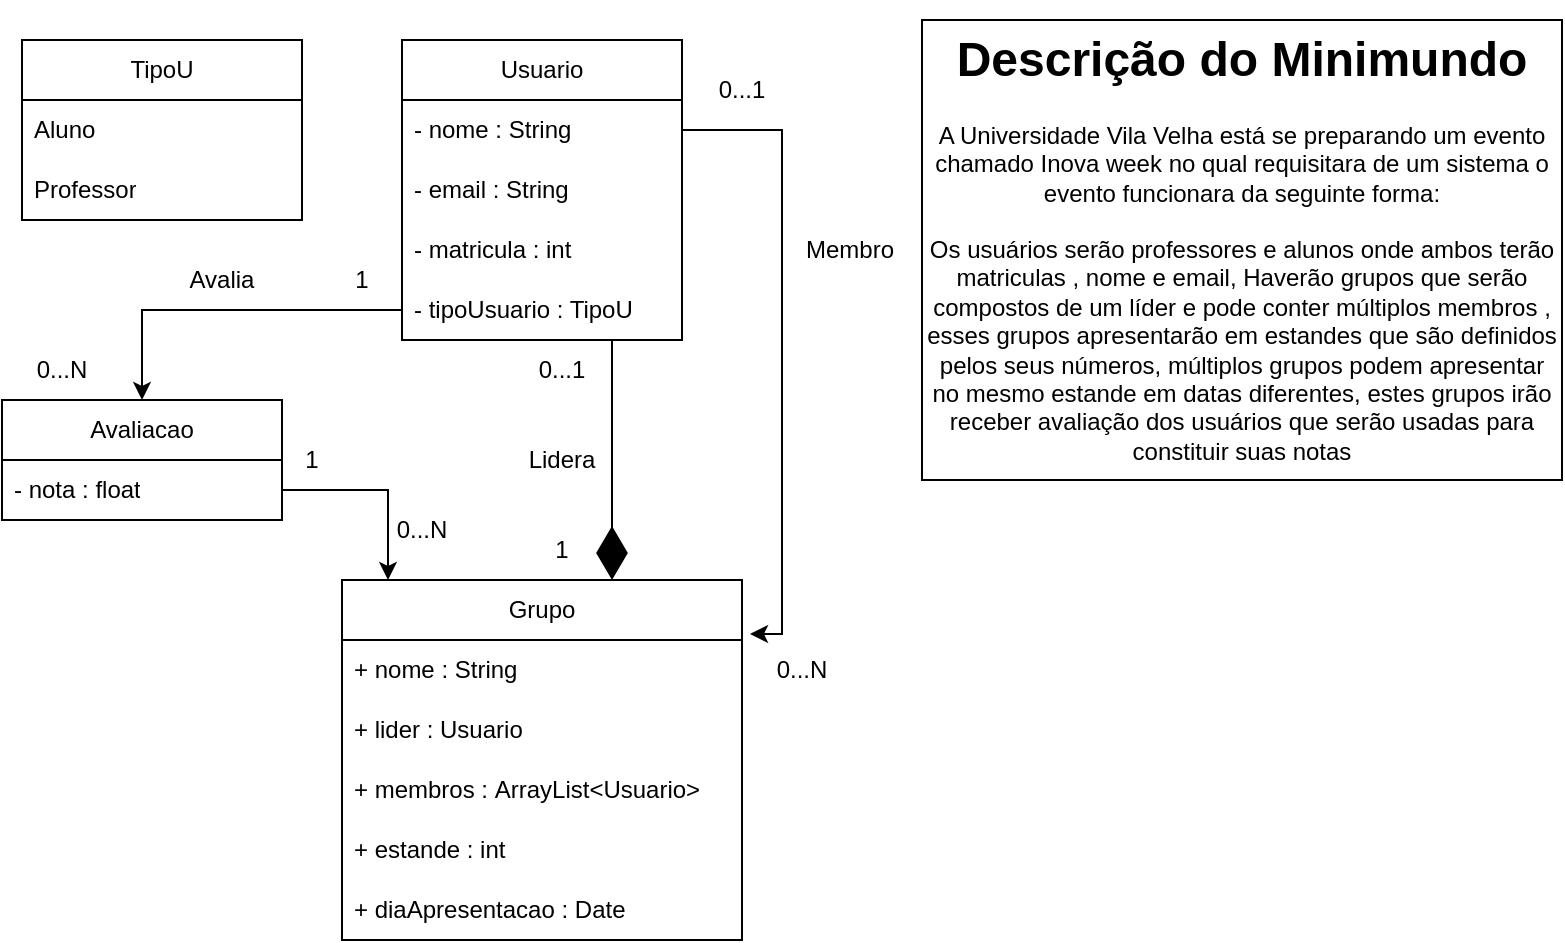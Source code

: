<mxfile version="22.0.6" type="google">
  <diagram name="Página-1" id="3tjLTiLHtz9_VUuNwOP5">
    <mxGraphModel grid="1" page="1" gridSize="10" guides="1" tooltips="1" connect="1" arrows="1" fold="1" pageScale="1" pageWidth="827" pageHeight="1169" math="0" shadow="0">
      <root>
        <mxCell id="0" />
        <mxCell id="1" parent="0" />
        <mxCell id="1Z-EKGWtkfxlWRs_GhpJ-11" value="" style="rounded=0;whiteSpace=wrap;html=1;fillColor=default;" vertex="1" parent="1">
          <mxGeometry x="480" y="40" width="320" height="230" as="geometry" />
        </mxCell>
        <mxCell id="1Z-EKGWtkfxlWRs_GhpJ-2" value="&lt;h1&gt;Descrição do Minimundo&lt;/h1&gt;&lt;p&gt;A Universidade Vila Velha está se preparando um evento chamado Inova week no qual requisitara de um sistema o evento funcionara da seguinte forma:&lt;/p&gt;&lt;p&gt;&lt;br&gt;&lt;/p&gt;" style="text;html=1;strokeColor=none;fillColor=none;spacing=5;spacingTop=-20;whiteSpace=wrap;overflow=hidden;rounded=0;align=center;" vertex="1" parent="1">
          <mxGeometry x="480" y="40" width="320" height="100" as="geometry" />
        </mxCell>
        <mxCell id="1Z-EKGWtkfxlWRs_GhpJ-12" value="Usuario" style="swimlane;fontStyle=0;childLayout=stackLayout;horizontal=1;startSize=30;horizontalStack=0;resizeParent=1;resizeParentMax=0;resizeLast=0;collapsible=1;marginBottom=0;whiteSpace=wrap;html=1;" vertex="1" parent="1">
          <mxGeometry x="220" y="50" width="140" height="150" as="geometry" />
        </mxCell>
        <mxCell id="1Z-EKGWtkfxlWRs_GhpJ-13" value="- nome : String" style="text;strokeColor=none;fillColor=none;align=left;verticalAlign=middle;spacingLeft=4;spacingRight=4;overflow=hidden;points=[[0,0.5],[1,0.5]];portConstraint=eastwest;rotatable=0;whiteSpace=wrap;html=1;" vertex="1" parent="1Z-EKGWtkfxlWRs_GhpJ-12">
          <mxGeometry y="30" width="140" height="30" as="geometry" />
        </mxCell>
        <mxCell id="1Z-EKGWtkfxlWRs_GhpJ-14" value="- email : String" style="text;strokeColor=none;fillColor=none;align=left;verticalAlign=middle;spacingLeft=4;spacingRight=4;overflow=hidden;points=[[0,0.5],[1,0.5]];portConstraint=eastwest;rotatable=0;whiteSpace=wrap;html=1;" vertex="1" parent="1Z-EKGWtkfxlWRs_GhpJ-12">
          <mxGeometry y="60" width="140" height="30" as="geometry" />
        </mxCell>
        <mxCell id="1Z-EKGWtkfxlWRs_GhpJ-15" value="- matricula : int" style="text;strokeColor=none;fillColor=none;align=left;verticalAlign=middle;spacingLeft=4;spacingRight=4;overflow=hidden;points=[[0,0.5],[1,0.5]];portConstraint=eastwest;rotatable=0;whiteSpace=wrap;html=1;" vertex="1" parent="1Z-EKGWtkfxlWRs_GhpJ-12">
          <mxGeometry y="90" width="140" height="30" as="geometry" />
        </mxCell>
        <mxCell id="URl97airQz1zVwvpBjPs-1" value="- tipoUsuario : TipoU" style="text;strokeColor=none;fillColor=none;align=left;verticalAlign=middle;spacingLeft=4;spacingRight=4;overflow=hidden;points=[[0,0.5],[1,0.5]];portConstraint=eastwest;rotatable=0;whiteSpace=wrap;html=1;" vertex="1" parent="1Z-EKGWtkfxlWRs_GhpJ-12">
          <mxGeometry y="120" width="140" height="30" as="geometry" />
        </mxCell>
        <mxCell id="URl97airQz1zVwvpBjPs-2" value="Grupo" style="swimlane;fontStyle=0;childLayout=stackLayout;horizontal=1;startSize=30;horizontalStack=0;resizeParent=1;resizeParentMax=0;resizeLast=0;collapsible=1;marginBottom=0;whiteSpace=wrap;html=1;" vertex="1" parent="1">
          <mxGeometry x="190" y="320" width="200" height="180" as="geometry" />
        </mxCell>
        <mxCell id="URl97airQz1zVwvpBjPs-3" value="+ nome : String" style="text;strokeColor=none;fillColor=none;align=left;verticalAlign=middle;spacingLeft=4;spacingRight=4;overflow=hidden;points=[[0,0.5],[1,0.5]];portConstraint=eastwest;rotatable=0;whiteSpace=wrap;html=1;" vertex="1" parent="URl97airQz1zVwvpBjPs-2">
          <mxGeometry y="30" width="200" height="30" as="geometry" />
        </mxCell>
        <mxCell id="URl97airQz1zVwvpBjPs-4" value="+ lider : Usuario" style="text;strokeColor=none;fillColor=none;align=left;verticalAlign=middle;spacingLeft=4;spacingRight=4;overflow=hidden;points=[[0,0.5],[1,0.5]];portConstraint=eastwest;rotatable=0;whiteSpace=wrap;html=1;" vertex="1" parent="URl97airQz1zVwvpBjPs-2">
          <mxGeometry y="60" width="200" height="30" as="geometry" />
        </mxCell>
        <mxCell id="URl97airQz1zVwvpBjPs-5" value="+ membros :&amp;nbsp;ArrayList&amp;lt;Usuario&amp;gt;" style="text;strokeColor=none;fillColor=none;align=left;verticalAlign=middle;spacingLeft=4;spacingRight=4;overflow=hidden;points=[[0,0.5],[1,0.5]];portConstraint=eastwest;rotatable=0;whiteSpace=wrap;html=1;" vertex="1" parent="URl97airQz1zVwvpBjPs-2">
          <mxGeometry y="90" width="200" height="30" as="geometry" />
        </mxCell>
        <mxCell id="URl97airQz1zVwvpBjPs-6" value="+ estande : int" style="text;strokeColor=none;fillColor=none;align=left;verticalAlign=middle;spacingLeft=4;spacingRight=4;overflow=hidden;points=[[0,0.5],[1,0.5]];portConstraint=eastwest;rotatable=0;whiteSpace=wrap;html=1;" vertex="1" parent="URl97airQz1zVwvpBjPs-2">
          <mxGeometry y="120" width="200" height="30" as="geometry" />
        </mxCell>
        <mxCell id="URl97airQz1zVwvpBjPs-7" value="+ diaApresentacao : Date" style="text;strokeColor=none;fillColor=none;align=left;verticalAlign=middle;spacingLeft=4;spacingRight=4;overflow=hidden;points=[[0,0.5],[1,0.5]];portConstraint=eastwest;rotatable=0;whiteSpace=wrap;html=1;" vertex="1" parent="URl97airQz1zVwvpBjPs-2">
          <mxGeometry y="150" width="200" height="30" as="geometry" />
        </mxCell>
        <mxCell id="URl97airQz1zVwvpBjPs-8" value="Avaliacao" style="swimlane;fontStyle=0;childLayout=stackLayout;horizontal=1;startSize=30;horizontalStack=0;resizeParent=1;resizeParentMax=0;resizeLast=0;collapsible=1;marginBottom=0;whiteSpace=wrap;html=1;" vertex="1" parent="1">
          <mxGeometry x="20" y="230" width="140" height="60" as="geometry" />
        </mxCell>
        <mxCell id="URl97airQz1zVwvpBjPs-9" value="- nota : float" style="text;strokeColor=none;fillColor=none;align=left;verticalAlign=middle;spacingLeft=4;spacingRight=4;overflow=hidden;points=[[0,0.5],[1,0.5]];portConstraint=eastwest;rotatable=0;whiteSpace=wrap;html=1;" vertex="1" parent="URl97airQz1zVwvpBjPs-8">
          <mxGeometry y="30" width="140" height="30" as="geometry" />
        </mxCell>
        <mxCell id="mmOqT9my93Blq0aJhZTG-2" style="edgeStyle=orthogonalEdgeStyle;rounded=0;orthogonalLoop=1;jettySize=auto;html=1;exitX=0;exitY=0.5;exitDx=0;exitDy=0;" edge="1" parent="1" source="URl97airQz1zVwvpBjPs-1" target="URl97airQz1zVwvpBjPs-8">
          <mxGeometry relative="1" as="geometry" />
        </mxCell>
        <mxCell id="mmOqT9my93Blq0aJhZTG-3" style="edgeStyle=orthogonalEdgeStyle;rounded=0;orthogonalLoop=1;jettySize=auto;html=1;exitX=1;exitY=0.5;exitDx=0;exitDy=0;entryX=1.02;entryY=-0.1;entryDx=0;entryDy=0;entryPerimeter=0;" edge="1" parent="1" source="1Z-EKGWtkfxlWRs_GhpJ-13" target="URl97airQz1zVwvpBjPs-3">
          <mxGeometry relative="1" as="geometry" />
        </mxCell>
        <mxCell id="mmOqT9my93Blq0aJhZTG-5" value="0...1" style="text;html=1;strokeColor=none;fillColor=none;align=center;verticalAlign=middle;whiteSpace=wrap;rounded=0;" vertex="1" parent="1">
          <mxGeometry x="285" y="200" width="30" height="30" as="geometry" />
        </mxCell>
        <mxCell id="mmOqT9my93Blq0aJhZTG-6" value="1" style="text;html=1;strokeColor=none;fillColor=none;align=center;verticalAlign=middle;whiteSpace=wrap;rounded=0;" vertex="1" parent="1">
          <mxGeometry x="290" y="290" width="20" height="30" as="geometry" />
        </mxCell>
        <mxCell id="mmOqT9my93Blq0aJhZTG-7" value="Lidera" style="text;html=1;strokeColor=none;fillColor=none;align=center;verticalAlign=middle;whiteSpace=wrap;rounded=0;" vertex="1" parent="1">
          <mxGeometry x="270" y="245" width="60" height="30" as="geometry" />
        </mxCell>
        <mxCell id="mmOqT9my93Blq0aJhZTG-8" value="0...N" style="text;html=1;strokeColor=none;fillColor=none;align=center;verticalAlign=middle;whiteSpace=wrap;rounded=0;" vertex="1" parent="1">
          <mxGeometry x="390" y="350" width="60" height="30" as="geometry" />
        </mxCell>
        <mxCell id="mmOqT9my93Blq0aJhZTG-9" value="0...1" style="text;html=1;strokeColor=none;fillColor=none;align=center;verticalAlign=middle;whiteSpace=wrap;rounded=0;" vertex="1" parent="1">
          <mxGeometry x="360" y="60" width="60" height="30" as="geometry" />
        </mxCell>
        <mxCell id="mmOqT9my93Blq0aJhZTG-10" value="Membro" style="text;html=1;strokeColor=none;fillColor=none;align=center;verticalAlign=middle;whiteSpace=wrap;rounded=0;" vertex="1" parent="1">
          <mxGeometry x="414" y="140" width="60" height="30" as="geometry" />
        </mxCell>
        <mxCell id="mmOqT9my93Blq0aJhZTG-11" value="1" style="text;html=1;strokeColor=none;fillColor=none;align=center;verticalAlign=middle;whiteSpace=wrap;rounded=0;" vertex="1" parent="1">
          <mxGeometry x="170" y="155" width="60" height="30" as="geometry" />
        </mxCell>
        <mxCell id="mmOqT9my93Blq0aJhZTG-12" value="0...N" style="text;html=1;strokeColor=none;fillColor=none;align=center;verticalAlign=middle;whiteSpace=wrap;rounded=0;" vertex="1" parent="1">
          <mxGeometry x="20" y="200" width="60" height="30" as="geometry" />
        </mxCell>
        <mxCell id="mmOqT9my93Blq0aJhZTG-14" style="edgeStyle=orthogonalEdgeStyle;rounded=0;orthogonalLoop=1;jettySize=auto;html=1;exitX=1;exitY=0.5;exitDx=0;exitDy=0;entryX=0.115;entryY=0;entryDx=0;entryDy=0;entryPerimeter=0;" edge="1" parent="1" source="URl97airQz1zVwvpBjPs-9" target="URl97airQz1zVwvpBjPs-2">
          <mxGeometry relative="1" as="geometry" />
        </mxCell>
        <mxCell id="mmOqT9my93Blq0aJhZTG-16" value="1" style="text;html=1;strokeColor=none;fillColor=none;align=center;verticalAlign=middle;whiteSpace=wrap;rounded=0;" vertex="1" parent="1">
          <mxGeometry x="160" y="245" width="30" height="30" as="geometry" />
        </mxCell>
        <mxCell id="mmOqT9my93Blq0aJhZTG-19" value="0...N" style="text;html=1;strokeColor=none;fillColor=none;align=center;verticalAlign=middle;whiteSpace=wrap;rounded=0;" vertex="1" parent="1">
          <mxGeometry x="210" y="280" width="40" height="30" as="geometry" />
        </mxCell>
        <mxCell id="mmOqT9my93Blq0aJhZTG-20" value="Avalia" style="text;html=1;strokeColor=none;fillColor=none;align=center;verticalAlign=middle;whiteSpace=wrap;rounded=0;" vertex="1" parent="1">
          <mxGeometry x="100" y="155" width="60" height="30" as="geometry" />
        </mxCell>
        <mxCell id="mmOqT9my93Blq0aJhZTG-22" value="Os usuários serão professores e alunos onde ambos terão matriculas , nome e email, Haverão grupos que serão compostos de um líder e pode conter múltiplos membros , esses grupos apresentarão em estandes que são definidos pelos seus números, múltiplos grupos podem apresentar no mesmo estande em datas diferentes, estes grupos irão receber avaliação dos usuários que serão usadas para constituir suas notas" style="text;html=1;strokeColor=none;fillColor=none;align=center;verticalAlign=middle;whiteSpace=wrap;rounded=0;" vertex="1" parent="1">
          <mxGeometry x="480" y="140" width="320" height="130" as="geometry" />
        </mxCell>
        <mxCell id="XYgeboZlqSpomEIIr_Xz-7" value="" style="endArrow=diamondThin;endFill=1;endSize=24;html=1;rounded=0;exitX=0.75;exitY=1;exitDx=0;exitDy=0;exitPerimeter=0;" edge="1" parent="1" source="URl97airQz1zVwvpBjPs-1">
          <mxGeometry width="160" relative="1" as="geometry">
            <mxPoint x="460" y="350" as="sourcePoint" />
            <mxPoint x="325" y="320" as="targetPoint" />
          </mxGeometry>
        </mxCell>
        <mxCell id="mmOqT9my93Blq0aJhZTG-27" value="TipoU" style="swimlane;fontStyle=0;childLayout=stackLayout;horizontal=1;startSize=30;horizontalStack=0;resizeParent=1;resizeParentMax=0;resizeLast=0;collapsible=1;marginBottom=0;whiteSpace=wrap;html=1;" vertex="1" parent="1">
          <mxGeometry x="30" y="50" width="140" height="90" as="geometry" />
        </mxCell>
        <mxCell id="mmOqT9my93Blq0aJhZTG-28" value="Aluno" style="text;strokeColor=none;fillColor=none;align=left;verticalAlign=middle;spacingLeft=4;spacingRight=4;overflow=hidden;points=[[0,0.5],[1,0.5]];portConstraint=eastwest;rotatable=0;whiteSpace=wrap;html=1;" vertex="1" parent="mmOqT9my93Blq0aJhZTG-27">
          <mxGeometry y="30" width="140" height="30" as="geometry" />
        </mxCell>
        <mxCell id="mmOqT9my93Blq0aJhZTG-30" value="Professor" style="text;strokeColor=none;fillColor=none;align=left;verticalAlign=middle;spacingLeft=4;spacingRight=4;overflow=hidden;points=[[0,0.5],[1,0.5]];portConstraint=eastwest;rotatable=0;whiteSpace=wrap;html=1;" vertex="1" parent="mmOqT9my93Blq0aJhZTG-27">
          <mxGeometry y="60" width="140" height="30" as="geometry" />
        </mxCell>
      </root>
    </mxGraphModel>
  </diagram>
</mxfile>
